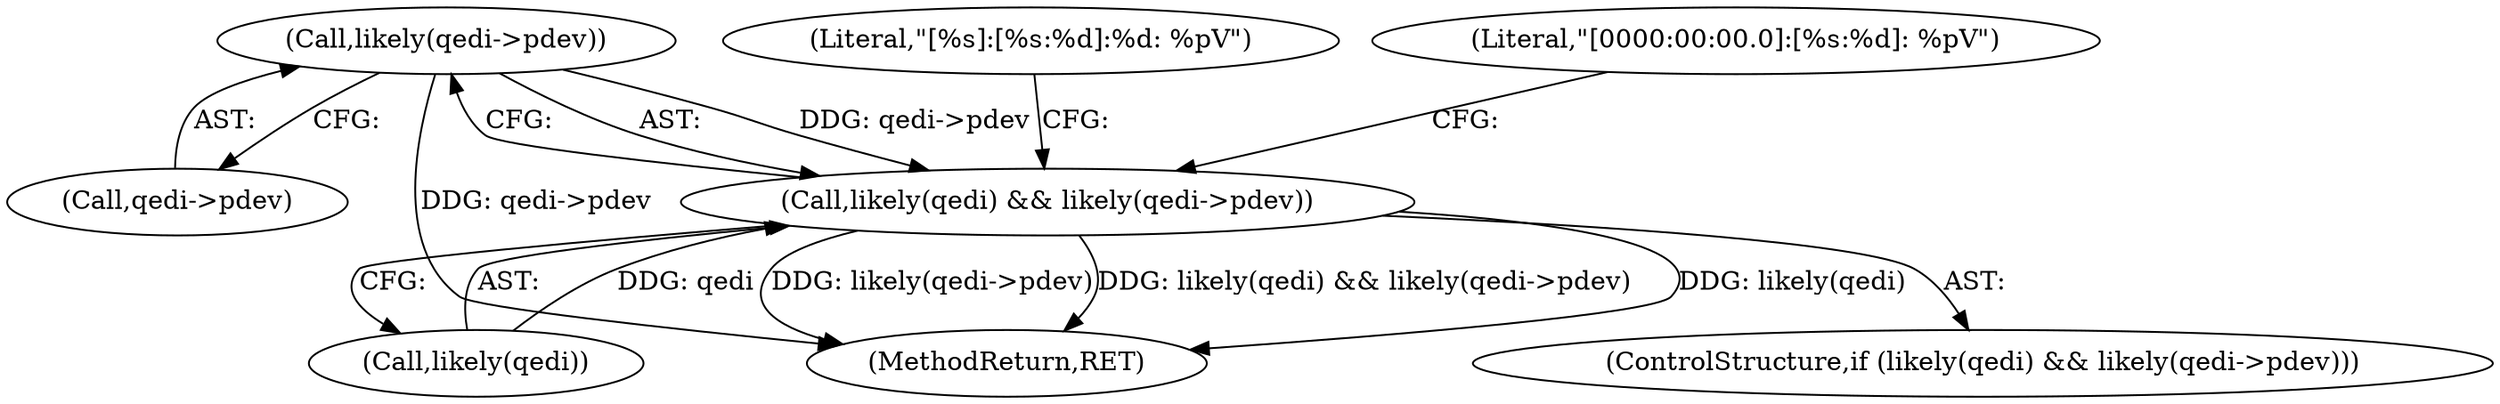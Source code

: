 digraph "0_linux_c09581a52765a85f19fc35340127396d5e3379cc_2@pointer" {
"1000132" [label="(Call,likely(qedi->pdev))"];
"1000129" [label="(Call,likely(qedi) && likely(qedi->pdev))"];
"1000129" [label="(Call,likely(qedi) && likely(qedi->pdev))"];
"1000128" [label="(ControlStructure,if (likely(qedi) && likely(qedi->pdev)))"];
"1000137" [label="(Literal,\"[%s]:[%s:%d]:%d: %pV\")"];
"1000130" [label="(Call,likely(qedi))"];
"1000162" [label="(MethodReturn,RET)"];
"1000133" [label="(Call,qedi->pdev)"];
"1000154" [label="(Literal,\"[0000:00:00.0]:[%s:%d]: %pV\")"];
"1000132" [label="(Call,likely(qedi->pdev))"];
"1000132" -> "1000129"  [label="AST: "];
"1000132" -> "1000133"  [label="CFG: "];
"1000133" -> "1000132"  [label="AST: "];
"1000129" -> "1000132"  [label="CFG: "];
"1000132" -> "1000162"  [label="DDG: qedi->pdev"];
"1000132" -> "1000129"  [label="DDG: qedi->pdev"];
"1000129" -> "1000128"  [label="AST: "];
"1000129" -> "1000130"  [label="CFG: "];
"1000130" -> "1000129"  [label="AST: "];
"1000137" -> "1000129"  [label="CFG: "];
"1000154" -> "1000129"  [label="CFG: "];
"1000129" -> "1000162"  [label="DDG: likely(qedi)"];
"1000129" -> "1000162"  [label="DDG: likely(qedi->pdev)"];
"1000129" -> "1000162"  [label="DDG: likely(qedi) && likely(qedi->pdev)"];
"1000130" -> "1000129"  [label="DDG: qedi"];
}
